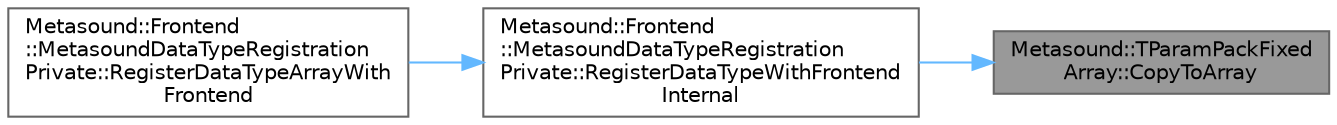 digraph "Metasound::TParamPackFixedArray::CopyToArray"
{
 // INTERACTIVE_SVG=YES
 // LATEX_PDF_SIZE
  bgcolor="transparent";
  edge [fontname=Helvetica,fontsize=10,labelfontname=Helvetica,labelfontsize=10];
  node [fontname=Helvetica,fontsize=10,shape=box,height=0.2,width=0.4];
  rankdir="RL";
  Node1 [id="Node000001",label="Metasound::TParamPackFixed\lArray::CopyToArray",height=0.2,width=0.4,color="gray40", fillcolor="grey60", style="filled", fontcolor="black",tooltip=" "];
  Node1 -> Node2 [id="edge1_Node000001_Node000002",dir="back",color="steelblue1",style="solid",tooltip=" "];
  Node2 [id="Node000002",label="Metasound::Frontend\l::MetasoundDataTypeRegistration\lPrivate::RegisterDataTypeWithFrontend\lInternal",height=0.2,width=0.4,color="grey40", fillcolor="white", style="filled",URL="$db/d33/namespaceMetasound_1_1Frontend_1_1MetasoundDataTypeRegistrationPrivate.html#ad2150ac5f95a74ee46e1bde4b05ba373",tooltip="Registers a data type with the MetaSound Frontend."];
  Node2 -> Node3 [id="edge2_Node000002_Node000003",dir="back",color="steelblue1",style="solid",tooltip=" "];
  Node3 [id="Node000003",label="Metasound::Frontend\l::MetasoundDataTypeRegistration\lPrivate::RegisterDataTypeArrayWith\lFrontend",height=0.2,width=0.4,color="grey40", fillcolor="white", style="filled",URL="$db/d33/namespaceMetasound_1_1Frontend_1_1MetasoundDataTypeRegistrationPrivate.html#a3887d9364b83a1031ad743c16652a912",tooltip="Registers an array of a data type with the MetaSound Frontend."];
}
